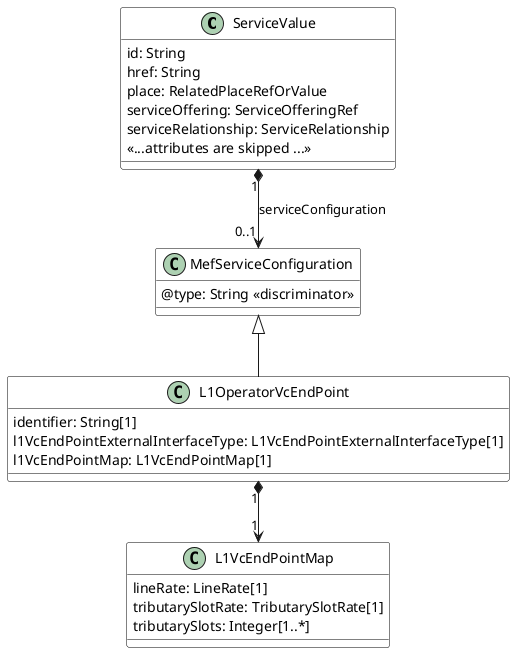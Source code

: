 @startuml
skinparam {
    ClassBackgroundColor White
    ClassBorderColor Black
}

class ServiceValue {
    id: String
    href: String
    place: RelatedPlaceRefOrValue
    serviceOffering: ServiceOfferingRef
    serviceRelationship: ServiceRelationship
    << ...attributes are skipped ...>>
}

class MefServiceConfiguration {
    @type: String <<discriminator>>
}

class L1OperatorVcEndPoint {
    identifier: String[1]
    l1VcEndPointExternalInterfaceType: L1VcEndPointExternalInterfaceType[1]
    l1VcEndPointMap: L1VcEndPointMap[1]
}

class L1VcEndPointMap {
    lineRate: LineRate[1]
    tributarySlotRate: TributarySlotRate[1]
    tributarySlots: Integer[1..*]
}

L1OperatorVcEndPoint "1" *--> "1" L1VcEndPointMap
MefServiceConfiguration <|-- L1OperatorVcEndPoint
ServiceValue "1" *--> "0..1" MefServiceConfiguration: serviceConfiguration

@enduml